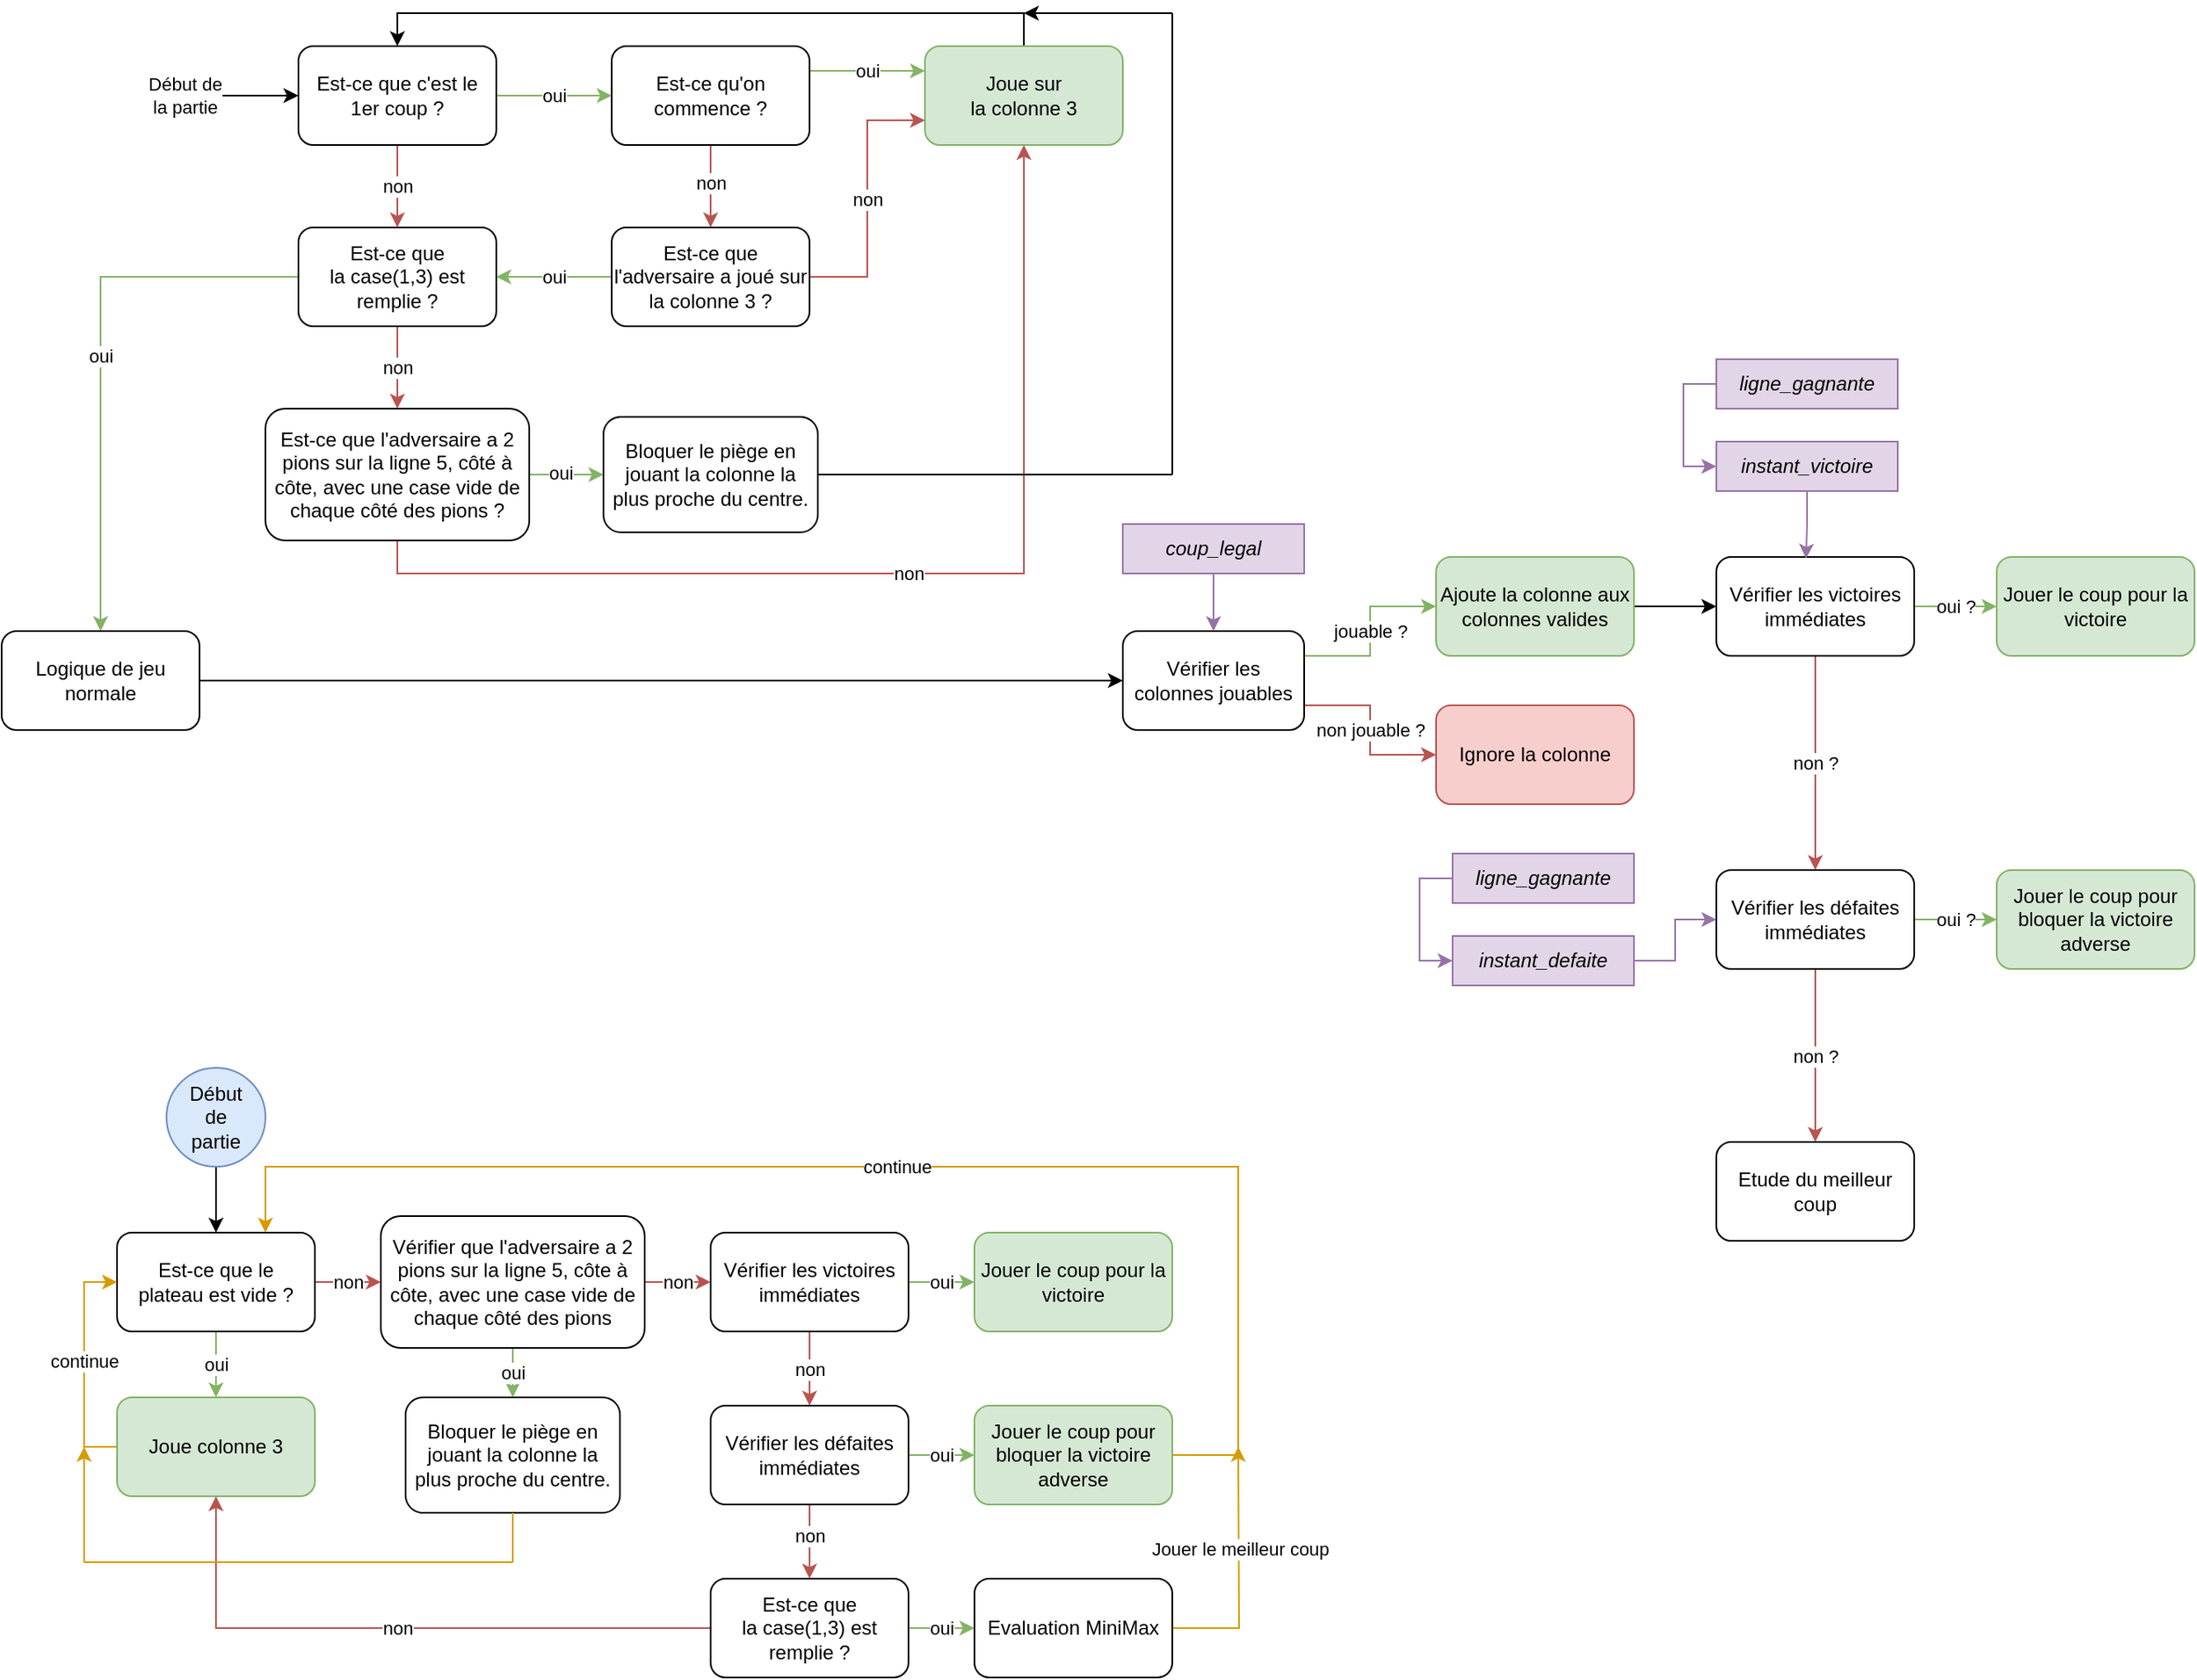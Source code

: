<mxfile version="24.3.1" type="github">
  <diagram id="C5RBs43oDa-KdzZeNtuy" name="Page-1">
    <mxGraphModel dx="819" dy="431" grid="1" gridSize="10" guides="1" tooltips="1" connect="1" arrows="1" fold="1" page="1" pageScale="1" pageWidth="1654" pageHeight="1169" math="0" shadow="0">
      <root>
        <mxCell id="WIyWlLk6GJQsqaUBKTNV-0" />
        <mxCell id="WIyWlLk6GJQsqaUBKTNV-1" parent="WIyWlLk6GJQsqaUBKTNV-0" />
        <mxCell id="r_dv8OJ-SXDnoj9roJnh-4" style="edgeStyle=orthogonalEdgeStyle;rounded=0;orthogonalLoop=1;jettySize=auto;html=1;exitX=1;exitY=0.25;exitDx=0;exitDy=0;fillColor=#d5e8d4;strokeColor=#82b366;entryX=0;entryY=0.5;entryDx=0;entryDy=0;" edge="1" parent="WIyWlLk6GJQsqaUBKTNV-1" source="r_dv8OJ-SXDnoj9roJnh-2" target="r_dv8OJ-SXDnoj9roJnh-6">
          <mxGeometry relative="1" as="geometry">
            <mxPoint x="960" y="405" as="targetPoint" />
          </mxGeometry>
        </mxCell>
        <mxCell id="r_dv8OJ-SXDnoj9roJnh-5" value="jouable ?" style="edgeLabel;html=1;align=center;verticalAlign=middle;resizable=0;points=[];" vertex="1" connectable="0" parent="r_dv8OJ-SXDnoj9roJnh-4">
          <mxGeometry relative="1" as="geometry">
            <mxPoint as="offset" />
          </mxGeometry>
        </mxCell>
        <mxCell id="r_dv8OJ-SXDnoj9roJnh-8" style="edgeStyle=orthogonalEdgeStyle;rounded=0;orthogonalLoop=1;jettySize=auto;html=1;exitX=1;exitY=0.75;exitDx=0;exitDy=0;entryX=0;entryY=0.5;entryDx=0;entryDy=0;fillColor=#f8cecc;strokeColor=#b85450;" edge="1" parent="WIyWlLk6GJQsqaUBKTNV-1" source="r_dv8OJ-SXDnoj9roJnh-2" target="r_dv8OJ-SXDnoj9roJnh-7">
          <mxGeometry relative="1" as="geometry" />
        </mxCell>
        <mxCell id="r_dv8OJ-SXDnoj9roJnh-9" value="non jouable ?" style="edgeLabel;html=1;align=center;verticalAlign=middle;resizable=0;points=[];" vertex="1" connectable="0" parent="r_dv8OJ-SXDnoj9roJnh-8">
          <mxGeometry relative="1" as="geometry">
            <mxPoint as="offset" />
          </mxGeometry>
        </mxCell>
        <mxCell id="r_dv8OJ-SXDnoj9roJnh-2" value="Vérifier les colonnes jouables" style="rounded=1;whiteSpace=wrap;html=1;" vertex="1" parent="WIyWlLk6GJQsqaUBKTNV-1">
          <mxGeometry x="730" y="395" width="110" height="60" as="geometry" />
        </mxCell>
        <mxCell id="r_dv8OJ-SXDnoj9roJnh-12" style="edgeStyle=orthogonalEdgeStyle;rounded=0;orthogonalLoop=1;jettySize=auto;html=1;exitX=1;exitY=0.5;exitDx=0;exitDy=0;entryX=0;entryY=0.5;entryDx=0;entryDy=0;" edge="1" parent="WIyWlLk6GJQsqaUBKTNV-1" source="r_dv8OJ-SXDnoj9roJnh-6" target="r_dv8OJ-SXDnoj9roJnh-11">
          <mxGeometry relative="1" as="geometry" />
        </mxCell>
        <mxCell id="r_dv8OJ-SXDnoj9roJnh-6" value="Ajoute la colonne aux colonnes valides" style="rounded=1;whiteSpace=wrap;html=1;fillColor=#d5e8d4;strokeColor=#82b366;" vertex="1" parent="WIyWlLk6GJQsqaUBKTNV-1">
          <mxGeometry x="920" y="350" width="120" height="60" as="geometry" />
        </mxCell>
        <mxCell id="r_dv8OJ-SXDnoj9roJnh-7" value="Ignore la colonne" style="rounded=1;whiteSpace=wrap;html=1;fillColor=#f8cecc;strokeColor=#b85450;" vertex="1" parent="WIyWlLk6GJQsqaUBKTNV-1">
          <mxGeometry x="920" y="440" width="120" height="60" as="geometry" />
        </mxCell>
        <mxCell id="r_dv8OJ-SXDnoj9roJnh-17" style="edgeStyle=orthogonalEdgeStyle;rounded=0;orthogonalLoop=1;jettySize=auto;html=1;exitX=1;exitY=0.5;exitDx=0;exitDy=0;entryX=0;entryY=0.5;entryDx=0;entryDy=0;fillColor=#d5e8d4;strokeColor=#82b366;" edge="1" parent="WIyWlLk6GJQsqaUBKTNV-1" source="r_dv8OJ-SXDnoj9roJnh-11" target="r_dv8OJ-SXDnoj9roJnh-16">
          <mxGeometry relative="1" as="geometry" />
        </mxCell>
        <mxCell id="r_dv8OJ-SXDnoj9roJnh-18" value="oui ?" style="edgeLabel;html=1;align=center;verticalAlign=middle;resizable=0;points=[];" vertex="1" connectable="0" parent="r_dv8OJ-SXDnoj9roJnh-17">
          <mxGeometry relative="1" as="geometry">
            <mxPoint as="offset" />
          </mxGeometry>
        </mxCell>
        <mxCell id="r_dv8OJ-SXDnoj9roJnh-45" style="edgeStyle=orthogonalEdgeStyle;rounded=0;orthogonalLoop=1;jettySize=auto;html=1;exitX=0.5;exitY=1;exitDx=0;exitDy=0;entryX=0.5;entryY=0;entryDx=0;entryDy=0;fillColor=#f8cecc;strokeColor=#b85450;" edge="1" parent="WIyWlLk6GJQsqaUBKTNV-1" source="r_dv8OJ-SXDnoj9roJnh-11" target="r_dv8OJ-SXDnoj9roJnh-22">
          <mxGeometry relative="1" as="geometry" />
        </mxCell>
        <mxCell id="r_dv8OJ-SXDnoj9roJnh-46" value="non ?" style="edgeLabel;html=1;align=center;verticalAlign=middle;resizable=0;points=[];" vertex="1" connectable="0" parent="r_dv8OJ-SXDnoj9roJnh-45">
          <mxGeometry relative="1" as="geometry">
            <mxPoint as="offset" />
          </mxGeometry>
        </mxCell>
        <mxCell id="r_dv8OJ-SXDnoj9roJnh-11" value="Vérifier les victoires immédiates" style="rounded=1;whiteSpace=wrap;html=1;" vertex="1" parent="WIyWlLk6GJQsqaUBKTNV-1">
          <mxGeometry x="1090" y="350" width="120" height="60" as="geometry" />
        </mxCell>
        <mxCell id="r_dv8OJ-SXDnoj9roJnh-16" value="Jouer le coup pour la victoire" style="rounded=1;whiteSpace=wrap;html=1;fillColor=#d5e8d4;strokeColor=#82b366;" vertex="1" parent="WIyWlLk6GJQsqaUBKTNV-1">
          <mxGeometry x="1260" y="350" width="120" height="60" as="geometry" />
        </mxCell>
        <mxCell id="r_dv8OJ-SXDnoj9roJnh-25" style="edgeStyle=orthogonalEdgeStyle;rounded=0;orthogonalLoop=1;jettySize=auto;html=1;exitX=1;exitY=0.5;exitDx=0;exitDy=0;entryX=0;entryY=0.5;entryDx=0;entryDy=0;fillColor=#d5e8d4;strokeColor=#82b366;" edge="1" parent="WIyWlLk6GJQsqaUBKTNV-1" source="r_dv8OJ-SXDnoj9roJnh-22" target="r_dv8OJ-SXDnoj9roJnh-24">
          <mxGeometry relative="1" as="geometry" />
        </mxCell>
        <mxCell id="r_dv8OJ-SXDnoj9roJnh-26" value="oui ?" style="edgeLabel;html=1;align=center;verticalAlign=middle;resizable=0;points=[];" vertex="1" connectable="0" parent="r_dv8OJ-SXDnoj9roJnh-25">
          <mxGeometry relative="1" as="geometry">
            <mxPoint as="offset" />
          </mxGeometry>
        </mxCell>
        <mxCell id="r_dv8OJ-SXDnoj9roJnh-52" style="edgeStyle=orthogonalEdgeStyle;rounded=0;orthogonalLoop=1;jettySize=auto;html=1;exitX=0.5;exitY=1;exitDx=0;exitDy=0;entryX=0.5;entryY=0;entryDx=0;entryDy=0;fillColor=#f8cecc;strokeColor=#b85450;" edge="1" parent="WIyWlLk6GJQsqaUBKTNV-1" source="r_dv8OJ-SXDnoj9roJnh-22" target="r_dv8OJ-SXDnoj9roJnh-51">
          <mxGeometry relative="1" as="geometry" />
        </mxCell>
        <mxCell id="r_dv8OJ-SXDnoj9roJnh-53" value="non ?" style="edgeLabel;html=1;align=center;verticalAlign=middle;resizable=0;points=[];" vertex="1" connectable="0" parent="r_dv8OJ-SXDnoj9roJnh-52">
          <mxGeometry relative="1" as="geometry">
            <mxPoint as="offset" />
          </mxGeometry>
        </mxCell>
        <mxCell id="r_dv8OJ-SXDnoj9roJnh-22" value="Vérifier les défaites immédiates" style="rounded=1;whiteSpace=wrap;html=1;" vertex="1" parent="WIyWlLk6GJQsqaUBKTNV-1">
          <mxGeometry x="1090" y="540" width="120" height="60" as="geometry" />
        </mxCell>
        <mxCell id="r_dv8OJ-SXDnoj9roJnh-24" value="Jouer le coup pour bloquer la victoire adverse" style="rounded=1;whiteSpace=wrap;html=1;fillColor=#d5e8d4;strokeColor=#82b366;" vertex="1" parent="WIyWlLk6GJQsqaUBKTNV-1">
          <mxGeometry x="1260" y="540" width="120" height="60" as="geometry" />
        </mxCell>
        <mxCell id="r_dv8OJ-SXDnoj9roJnh-41" style="edgeStyle=orthogonalEdgeStyle;rounded=0;orthogonalLoop=1;jettySize=auto;html=1;exitX=0;exitY=0.5;exitDx=0;exitDy=0;entryX=0;entryY=0.5;entryDx=0;entryDy=0;fillColor=#e1d5e7;strokeColor=#9673a6;" edge="1" parent="WIyWlLk6GJQsqaUBKTNV-1" source="r_dv8OJ-SXDnoj9roJnh-39" target="r_dv8OJ-SXDnoj9roJnh-40">
          <mxGeometry relative="1" as="geometry" />
        </mxCell>
        <mxCell id="r_dv8OJ-SXDnoj9roJnh-39" value="ligne_gagnante" style="rounded=0;whiteSpace=wrap;html=1;fillColor=#e1d5e7;strokeColor=#9673a6;fontStyle=2" vertex="1" parent="WIyWlLk6GJQsqaUBKTNV-1">
          <mxGeometry x="1090" y="230" width="110" height="30" as="geometry" />
        </mxCell>
        <mxCell id="r_dv8OJ-SXDnoj9roJnh-40" value="instant_victoire" style="rounded=0;whiteSpace=wrap;html=1;fillColor=#e1d5e7;strokeColor=#9673a6;fontStyle=2" vertex="1" parent="WIyWlLk6GJQsqaUBKTNV-1">
          <mxGeometry x="1090" y="280" width="110" height="30" as="geometry" />
        </mxCell>
        <mxCell id="r_dv8OJ-SXDnoj9roJnh-42" style="edgeStyle=orthogonalEdgeStyle;rounded=0;orthogonalLoop=1;jettySize=auto;html=1;exitX=0.5;exitY=1;exitDx=0;exitDy=0;entryX=0.453;entryY=0.016;entryDx=0;entryDy=0;entryPerimeter=0;fillColor=#e1d5e7;strokeColor=#9673a6;" edge="1" parent="WIyWlLk6GJQsqaUBKTNV-1" source="r_dv8OJ-SXDnoj9roJnh-40" target="r_dv8OJ-SXDnoj9roJnh-11">
          <mxGeometry relative="1" as="geometry" />
        </mxCell>
        <mxCell id="r_dv8OJ-SXDnoj9roJnh-44" style="edgeStyle=orthogonalEdgeStyle;rounded=0;orthogonalLoop=1;jettySize=auto;html=1;exitX=0.5;exitY=1;exitDx=0;exitDy=0;entryX=0.5;entryY=0;entryDx=0;entryDy=0;fillColor=#e1d5e7;strokeColor=#9673a6;" edge="1" parent="WIyWlLk6GJQsqaUBKTNV-1" source="r_dv8OJ-SXDnoj9roJnh-43" target="r_dv8OJ-SXDnoj9roJnh-2">
          <mxGeometry relative="1" as="geometry" />
        </mxCell>
        <mxCell id="r_dv8OJ-SXDnoj9roJnh-43" value="coup_legal" style="rounded=0;whiteSpace=wrap;html=1;fillColor=#e1d5e7;strokeColor=#9673a6;fontStyle=2" vertex="1" parent="WIyWlLk6GJQsqaUBKTNV-1">
          <mxGeometry x="730" y="330" width="110" height="30" as="geometry" />
        </mxCell>
        <mxCell id="r_dv8OJ-SXDnoj9roJnh-49" style="edgeStyle=orthogonalEdgeStyle;rounded=0;orthogonalLoop=1;jettySize=auto;html=1;exitX=0;exitY=0.5;exitDx=0;exitDy=0;entryX=0;entryY=0.5;entryDx=0;entryDy=0;fillColor=#e1d5e7;strokeColor=#9673a6;" edge="1" parent="WIyWlLk6GJQsqaUBKTNV-1" source="r_dv8OJ-SXDnoj9roJnh-47" target="r_dv8OJ-SXDnoj9roJnh-48">
          <mxGeometry relative="1" as="geometry" />
        </mxCell>
        <mxCell id="r_dv8OJ-SXDnoj9roJnh-47" value="ligne_gagnante" style="rounded=0;whiteSpace=wrap;html=1;fillColor=#e1d5e7;strokeColor=#9673a6;fontStyle=2" vertex="1" parent="WIyWlLk6GJQsqaUBKTNV-1">
          <mxGeometry x="930" y="530" width="110" height="30" as="geometry" />
        </mxCell>
        <mxCell id="r_dv8OJ-SXDnoj9roJnh-50" style="edgeStyle=orthogonalEdgeStyle;rounded=0;orthogonalLoop=1;jettySize=auto;html=1;exitX=1;exitY=0.5;exitDx=0;exitDy=0;entryX=0;entryY=0.5;entryDx=0;entryDy=0;fillColor=#e1d5e7;strokeColor=#9673a6;" edge="1" parent="WIyWlLk6GJQsqaUBKTNV-1" source="r_dv8OJ-SXDnoj9roJnh-48" target="r_dv8OJ-SXDnoj9roJnh-22">
          <mxGeometry relative="1" as="geometry" />
        </mxCell>
        <mxCell id="r_dv8OJ-SXDnoj9roJnh-48" value="instant_defaite" style="rounded=0;whiteSpace=wrap;html=1;fillColor=#e1d5e7;strokeColor=#9673a6;fontStyle=2" vertex="1" parent="WIyWlLk6GJQsqaUBKTNV-1">
          <mxGeometry x="930" y="580" width="110" height="30" as="geometry" />
        </mxCell>
        <mxCell id="r_dv8OJ-SXDnoj9roJnh-51" value="Etude du meilleur coup" style="rounded=1;whiteSpace=wrap;html=1;" vertex="1" parent="WIyWlLk6GJQsqaUBKTNV-1">
          <mxGeometry x="1090" y="705" width="120" height="60" as="geometry" />
        </mxCell>
        <mxCell id="r_dv8OJ-SXDnoj9roJnh-56" style="edgeStyle=orthogonalEdgeStyle;rounded=0;orthogonalLoop=1;jettySize=auto;html=1;exitX=1;exitY=0.5;exitDx=0;exitDy=0;entryX=0;entryY=0.5;entryDx=0;entryDy=0;fillColor=#d5e8d4;strokeColor=#82b366;" edge="1" parent="WIyWlLk6GJQsqaUBKTNV-1" source="r_dv8OJ-SXDnoj9roJnh-54" target="r_dv8OJ-SXDnoj9roJnh-55">
          <mxGeometry relative="1" as="geometry" />
        </mxCell>
        <mxCell id="r_dv8OJ-SXDnoj9roJnh-57" value="oui" style="edgeLabel;html=1;align=center;verticalAlign=middle;resizable=0;points=[];" vertex="1" connectable="0" parent="r_dv8OJ-SXDnoj9roJnh-56">
          <mxGeometry relative="1" as="geometry">
            <mxPoint as="offset" />
          </mxGeometry>
        </mxCell>
        <mxCell id="r_dv8OJ-SXDnoj9roJnh-70" style="edgeStyle=orthogonalEdgeStyle;rounded=0;orthogonalLoop=1;jettySize=auto;html=1;exitX=0.5;exitY=1;exitDx=0;exitDy=0;entryX=0.5;entryY=0;entryDx=0;entryDy=0;fillColor=#f8cecc;strokeColor=#b85450;" edge="1" parent="WIyWlLk6GJQsqaUBKTNV-1" source="r_dv8OJ-SXDnoj9roJnh-54" target="r_dv8OJ-SXDnoj9roJnh-66">
          <mxGeometry relative="1" as="geometry">
            <mxPoint x="290" y="150" as="targetPoint" />
          </mxGeometry>
        </mxCell>
        <mxCell id="r_dv8OJ-SXDnoj9roJnh-71" value="non" style="edgeLabel;html=1;align=center;verticalAlign=middle;resizable=0;points=[];" vertex="1" connectable="0" parent="r_dv8OJ-SXDnoj9roJnh-70">
          <mxGeometry relative="1" as="geometry">
            <mxPoint as="offset" />
          </mxGeometry>
        </mxCell>
        <mxCell id="r_dv8OJ-SXDnoj9roJnh-54" value="Est-ce que c&#39;est le 1er coup ?" style="rounded=1;whiteSpace=wrap;html=1;" vertex="1" parent="WIyWlLk6GJQsqaUBKTNV-1">
          <mxGeometry x="230" y="40" width="120" height="60" as="geometry" />
        </mxCell>
        <mxCell id="r_dv8OJ-SXDnoj9roJnh-59" style="edgeStyle=orthogonalEdgeStyle;rounded=0;orthogonalLoop=1;jettySize=auto;html=1;exitX=1;exitY=0.25;exitDx=0;exitDy=0;entryX=0;entryY=0.25;entryDx=0;entryDy=0;fillColor=#d5e8d4;strokeColor=#82b366;" edge="1" parent="WIyWlLk6GJQsqaUBKTNV-1" source="r_dv8OJ-SXDnoj9roJnh-55" target="r_dv8OJ-SXDnoj9roJnh-58">
          <mxGeometry relative="1" as="geometry" />
        </mxCell>
        <mxCell id="r_dv8OJ-SXDnoj9roJnh-60" value="oui" style="edgeLabel;html=1;align=center;verticalAlign=middle;resizable=0;points=[];" vertex="1" connectable="0" parent="r_dv8OJ-SXDnoj9roJnh-59">
          <mxGeometry relative="1" as="geometry">
            <mxPoint as="offset" />
          </mxGeometry>
        </mxCell>
        <mxCell id="r_dv8OJ-SXDnoj9roJnh-62" style="edgeStyle=orthogonalEdgeStyle;rounded=0;orthogonalLoop=1;jettySize=auto;html=1;exitX=0.5;exitY=1;exitDx=0;exitDy=0;entryX=0.5;entryY=0;entryDx=0;entryDy=0;fillColor=#f8cecc;strokeColor=#b85450;" edge="1" parent="WIyWlLk6GJQsqaUBKTNV-1" source="r_dv8OJ-SXDnoj9roJnh-55" target="r_dv8OJ-SXDnoj9roJnh-61">
          <mxGeometry relative="1" as="geometry" />
        </mxCell>
        <mxCell id="r_dv8OJ-SXDnoj9roJnh-63" value="non" style="edgeLabel;html=1;align=center;verticalAlign=middle;resizable=0;points=[];" vertex="1" connectable="0" parent="r_dv8OJ-SXDnoj9roJnh-62">
          <mxGeometry x="-0.075" relative="1" as="geometry">
            <mxPoint as="offset" />
          </mxGeometry>
        </mxCell>
        <mxCell id="r_dv8OJ-SXDnoj9roJnh-55" value="Est-ce qu&#39;on commence ?" style="rounded=1;whiteSpace=wrap;html=1;" vertex="1" parent="WIyWlLk6GJQsqaUBKTNV-1">
          <mxGeometry x="420" y="40" width="120" height="60" as="geometry" />
        </mxCell>
        <mxCell id="r_dv8OJ-SXDnoj9roJnh-82" style="edgeStyle=orthogonalEdgeStyle;rounded=0;orthogonalLoop=1;jettySize=auto;html=1;exitX=0.5;exitY=0;exitDx=0;exitDy=0;entryX=0.5;entryY=0;entryDx=0;entryDy=0;" edge="1" parent="WIyWlLk6GJQsqaUBKTNV-1" source="r_dv8OJ-SXDnoj9roJnh-58" target="r_dv8OJ-SXDnoj9roJnh-54">
          <mxGeometry relative="1" as="geometry" />
        </mxCell>
        <mxCell id="r_dv8OJ-SXDnoj9roJnh-58" value="Joue sur &lt;br&gt;la colonne 3" style="rounded=1;whiteSpace=wrap;html=1;fillColor=#d5e8d4;strokeColor=#82b366;" vertex="1" parent="WIyWlLk6GJQsqaUBKTNV-1">
          <mxGeometry x="610" y="40" width="120" height="60" as="geometry" />
        </mxCell>
        <mxCell id="r_dv8OJ-SXDnoj9roJnh-64" style="edgeStyle=orthogonalEdgeStyle;rounded=0;orthogonalLoop=1;jettySize=auto;html=1;exitX=1;exitY=0.5;exitDx=0;exitDy=0;entryX=0;entryY=0.75;entryDx=0;entryDy=0;fillColor=#f8cecc;strokeColor=#b85450;" edge="1" parent="WIyWlLk6GJQsqaUBKTNV-1" source="r_dv8OJ-SXDnoj9roJnh-61" target="r_dv8OJ-SXDnoj9roJnh-58">
          <mxGeometry relative="1" as="geometry" />
        </mxCell>
        <mxCell id="r_dv8OJ-SXDnoj9roJnh-65" value="non" style="edgeLabel;html=1;align=center;verticalAlign=middle;resizable=0;points=[];" vertex="1" connectable="0" parent="r_dv8OJ-SXDnoj9roJnh-64">
          <mxGeometry relative="1" as="geometry">
            <mxPoint as="offset" />
          </mxGeometry>
        </mxCell>
        <mxCell id="r_dv8OJ-SXDnoj9roJnh-72" style="edgeStyle=orthogonalEdgeStyle;rounded=0;orthogonalLoop=1;jettySize=auto;html=1;exitX=0;exitY=0.5;exitDx=0;exitDy=0;entryX=1;entryY=0.5;entryDx=0;entryDy=0;fillColor=#d5e8d4;strokeColor=#82b366;" edge="1" parent="WIyWlLk6GJQsqaUBKTNV-1" source="r_dv8OJ-SXDnoj9roJnh-61" target="r_dv8OJ-SXDnoj9roJnh-66">
          <mxGeometry relative="1" as="geometry" />
        </mxCell>
        <mxCell id="r_dv8OJ-SXDnoj9roJnh-73" value="oui" style="edgeLabel;html=1;align=center;verticalAlign=middle;resizable=0;points=[];" vertex="1" connectable="0" parent="r_dv8OJ-SXDnoj9roJnh-72">
          <mxGeometry relative="1" as="geometry">
            <mxPoint as="offset" />
          </mxGeometry>
        </mxCell>
        <mxCell id="r_dv8OJ-SXDnoj9roJnh-61" value="Est-ce que l&#39;adversaire a joué sur la colonne 3 ?" style="rounded=1;whiteSpace=wrap;html=1;" vertex="1" parent="WIyWlLk6GJQsqaUBKTNV-1">
          <mxGeometry x="420" y="150" width="120" height="60" as="geometry" />
        </mxCell>
        <mxCell id="r_dv8OJ-SXDnoj9roJnh-75" style="edgeStyle=orthogonalEdgeStyle;rounded=0;orthogonalLoop=1;jettySize=auto;html=1;exitX=0;exitY=0.5;exitDx=0;exitDy=0;entryX=0.5;entryY=0;entryDx=0;entryDy=0;fillColor=#d5e8d4;strokeColor=#82b366;" edge="1" parent="WIyWlLk6GJQsqaUBKTNV-1" source="r_dv8OJ-SXDnoj9roJnh-66" target="r_dv8OJ-SXDnoj9roJnh-74">
          <mxGeometry relative="1" as="geometry" />
        </mxCell>
        <mxCell id="r_dv8OJ-SXDnoj9roJnh-76" value="oui" style="edgeLabel;html=1;align=center;verticalAlign=middle;resizable=0;points=[];" vertex="1" connectable="0" parent="r_dv8OJ-SXDnoj9roJnh-75">
          <mxGeometry relative="1" as="geometry">
            <mxPoint as="offset" />
          </mxGeometry>
        </mxCell>
        <mxCell id="r_dv8OJ-SXDnoj9roJnh-80" style="edgeStyle=orthogonalEdgeStyle;rounded=0;orthogonalLoop=1;jettySize=auto;html=1;exitX=0.5;exitY=1;exitDx=0;exitDy=0;entryX=0.5;entryY=0;entryDx=0;entryDy=0;fillColor=#f8cecc;strokeColor=#b85450;" edge="1" parent="WIyWlLk6GJQsqaUBKTNV-1" source="r_dv8OJ-SXDnoj9roJnh-66" target="r_dv8OJ-SXDnoj9roJnh-79">
          <mxGeometry relative="1" as="geometry" />
        </mxCell>
        <mxCell id="r_dv8OJ-SXDnoj9roJnh-81" value="non" style="edgeLabel;html=1;align=center;verticalAlign=middle;resizable=0;points=[];" vertex="1" connectable="0" parent="r_dv8OJ-SXDnoj9roJnh-80">
          <mxGeometry relative="1" as="geometry">
            <mxPoint as="offset" />
          </mxGeometry>
        </mxCell>
        <mxCell id="r_dv8OJ-SXDnoj9roJnh-66" value="Est-ce que &lt;br&gt;la case(1,3) est remplie ?" style="rounded=1;whiteSpace=wrap;html=1;" vertex="1" parent="WIyWlLk6GJQsqaUBKTNV-1">
          <mxGeometry x="230" y="150" width="120" height="60" as="geometry" />
        </mxCell>
        <mxCell id="r_dv8OJ-SXDnoj9roJnh-91" style="edgeStyle=orthogonalEdgeStyle;rounded=0;orthogonalLoop=1;jettySize=auto;html=1;exitX=1;exitY=0.5;exitDx=0;exitDy=0;entryX=0;entryY=0.5;entryDx=0;entryDy=0;" edge="1" parent="WIyWlLk6GJQsqaUBKTNV-1" source="r_dv8OJ-SXDnoj9roJnh-74" target="r_dv8OJ-SXDnoj9roJnh-2">
          <mxGeometry relative="1" as="geometry" />
        </mxCell>
        <mxCell id="r_dv8OJ-SXDnoj9roJnh-74" value="Logique de jeu normale" style="rounded=1;whiteSpace=wrap;html=1;" vertex="1" parent="WIyWlLk6GJQsqaUBKTNV-1">
          <mxGeometry x="50" y="395" width="120" height="60" as="geometry" />
        </mxCell>
        <mxCell id="r_dv8OJ-SXDnoj9roJnh-86" style="edgeStyle=orthogonalEdgeStyle;rounded=0;orthogonalLoop=1;jettySize=auto;html=1;exitX=1;exitY=0.5;exitDx=0;exitDy=0;entryX=0;entryY=0.5;entryDx=0;entryDy=0;fillColor=#d5e8d4;strokeColor=#82b366;" edge="1" parent="WIyWlLk6GJQsqaUBKTNV-1" source="r_dv8OJ-SXDnoj9roJnh-79" target="r_dv8OJ-SXDnoj9roJnh-85">
          <mxGeometry relative="1" as="geometry" />
        </mxCell>
        <mxCell id="r_dv8OJ-SXDnoj9roJnh-87" value="oui" style="edgeLabel;html=1;align=center;verticalAlign=middle;resizable=0;points=[];" vertex="1" connectable="0" parent="r_dv8OJ-SXDnoj9roJnh-86">
          <mxGeometry x="-0.184" y="1" relative="1" as="geometry">
            <mxPoint as="offset" />
          </mxGeometry>
        </mxCell>
        <mxCell id="r_dv8OJ-SXDnoj9roJnh-88" style="edgeStyle=orthogonalEdgeStyle;rounded=0;orthogonalLoop=1;jettySize=auto;html=1;exitX=0.5;exitY=1;exitDx=0;exitDy=0;entryX=0.5;entryY=1;entryDx=0;entryDy=0;fillColor=#f8cecc;strokeColor=#b85450;" edge="1" parent="WIyWlLk6GJQsqaUBKTNV-1" source="r_dv8OJ-SXDnoj9roJnh-79" target="r_dv8OJ-SXDnoj9roJnh-58">
          <mxGeometry relative="1" as="geometry" />
        </mxCell>
        <mxCell id="r_dv8OJ-SXDnoj9roJnh-89" value="non" style="edgeLabel;html=1;align=center;verticalAlign=middle;resizable=0;points=[];" vertex="1" connectable="0" parent="r_dv8OJ-SXDnoj9roJnh-88">
          <mxGeometry relative="1" as="geometry">
            <mxPoint as="offset" />
          </mxGeometry>
        </mxCell>
        <mxCell id="r_dv8OJ-SXDnoj9roJnh-79" value="Est-ce que l&#39;adversaire a 2 pions sur la ligne 5, côté à côte, avec une case vide de chaque côté des pions ?" style="rounded=1;whiteSpace=wrap;html=1;" vertex="1" parent="WIyWlLk6GJQsqaUBKTNV-1">
          <mxGeometry x="210" y="260" width="160" height="80" as="geometry" />
        </mxCell>
        <mxCell id="r_dv8OJ-SXDnoj9roJnh-83" value="" style="endArrow=classic;html=1;rounded=0;entryX=0;entryY=0.5;entryDx=0;entryDy=0;" edge="1" parent="WIyWlLk6GJQsqaUBKTNV-1" target="r_dv8OJ-SXDnoj9roJnh-54">
          <mxGeometry width="50" height="50" relative="1" as="geometry">
            <mxPoint x="150" y="70" as="sourcePoint" />
            <mxPoint x="200" y="10" as="targetPoint" />
          </mxGeometry>
        </mxCell>
        <mxCell id="r_dv8OJ-SXDnoj9roJnh-84" value="Début de &lt;br&gt;la partie" style="edgeLabel;html=1;align=center;verticalAlign=middle;resizable=0;points=[];" vertex="1" connectable="0" parent="r_dv8OJ-SXDnoj9roJnh-83">
          <mxGeometry x="-0.49" y="-3" relative="1" as="geometry">
            <mxPoint x="-10" y="-3" as="offset" />
          </mxGeometry>
        </mxCell>
        <mxCell id="r_dv8OJ-SXDnoj9roJnh-85" value="Bloquer le piège en jouant la colonne la plus proche du centre." style="rounded=1;whiteSpace=wrap;html=1;" vertex="1" parent="WIyWlLk6GJQsqaUBKTNV-1">
          <mxGeometry x="415" y="265" width="130" height="70" as="geometry" />
        </mxCell>
        <mxCell id="r_dv8OJ-SXDnoj9roJnh-93" value="" style="endArrow=none;html=1;rounded=0;exitX=1;exitY=0.5;exitDx=0;exitDy=0;" edge="1" parent="WIyWlLk6GJQsqaUBKTNV-1" source="r_dv8OJ-SXDnoj9roJnh-85">
          <mxGeometry width="50" height="50" relative="1" as="geometry">
            <mxPoint x="580" y="300" as="sourcePoint" />
            <mxPoint x="760" y="300" as="targetPoint" />
          </mxGeometry>
        </mxCell>
        <mxCell id="r_dv8OJ-SXDnoj9roJnh-94" value="" style="endArrow=none;html=1;rounded=0;" edge="1" parent="WIyWlLk6GJQsqaUBKTNV-1">
          <mxGeometry width="50" height="50" relative="1" as="geometry">
            <mxPoint x="760" y="300" as="sourcePoint" />
            <mxPoint x="760" y="20" as="targetPoint" />
          </mxGeometry>
        </mxCell>
        <mxCell id="r_dv8OJ-SXDnoj9roJnh-95" value="" style="endArrow=classic;html=1;rounded=0;" edge="1" parent="WIyWlLk6GJQsqaUBKTNV-1">
          <mxGeometry width="50" height="50" relative="1" as="geometry">
            <mxPoint x="760" y="20" as="sourcePoint" />
            <mxPoint x="670" y="20" as="targetPoint" />
          </mxGeometry>
        </mxCell>
        <mxCell id="r_dv8OJ-SXDnoj9roJnh-98" style="edgeStyle=orthogonalEdgeStyle;rounded=0;orthogonalLoop=1;jettySize=auto;html=1;exitX=0.5;exitY=1;exitDx=0;exitDy=0;entryX=0.5;entryY=0;entryDx=0;entryDy=0;fillColor=#d5e8d4;strokeColor=#82b366;" edge="1" parent="WIyWlLk6GJQsqaUBKTNV-1" source="r_dv8OJ-SXDnoj9roJnh-96" target="r_dv8OJ-SXDnoj9roJnh-97">
          <mxGeometry relative="1" as="geometry" />
        </mxCell>
        <mxCell id="r_dv8OJ-SXDnoj9roJnh-99" value="oui" style="edgeLabel;html=1;align=center;verticalAlign=middle;resizable=0;points=[];" vertex="1" connectable="0" parent="r_dv8OJ-SXDnoj9roJnh-98">
          <mxGeometry relative="1" as="geometry">
            <mxPoint as="offset" />
          </mxGeometry>
        </mxCell>
        <mxCell id="r_dv8OJ-SXDnoj9roJnh-102" style="edgeStyle=orthogonalEdgeStyle;rounded=0;orthogonalLoop=1;jettySize=auto;html=1;exitX=1;exitY=0.5;exitDx=0;exitDy=0;entryX=0;entryY=0.5;entryDx=0;entryDy=0;fillColor=#f8cecc;strokeColor=#b85450;" edge="1" parent="WIyWlLk6GJQsqaUBKTNV-1" source="r_dv8OJ-SXDnoj9roJnh-96" target="r_dv8OJ-SXDnoj9roJnh-101">
          <mxGeometry relative="1" as="geometry">
            <mxPoint x="260" y="790" as="targetPoint" />
          </mxGeometry>
        </mxCell>
        <mxCell id="r_dv8OJ-SXDnoj9roJnh-103" value="non" style="edgeLabel;html=1;align=center;verticalAlign=middle;resizable=0;points=[];" vertex="1" connectable="0" parent="r_dv8OJ-SXDnoj9roJnh-102">
          <mxGeometry relative="1" as="geometry">
            <mxPoint as="offset" />
          </mxGeometry>
        </mxCell>
        <mxCell id="r_dv8OJ-SXDnoj9roJnh-96" value="Est-ce que le &lt;br&gt;plateau est vide ?" style="rounded=1;whiteSpace=wrap;html=1;" vertex="1" parent="WIyWlLk6GJQsqaUBKTNV-1">
          <mxGeometry x="120" y="760" width="120" height="60" as="geometry" />
        </mxCell>
        <mxCell id="r_dv8OJ-SXDnoj9roJnh-132" style="edgeStyle=orthogonalEdgeStyle;rounded=0;orthogonalLoop=1;jettySize=auto;html=1;exitX=0;exitY=0.5;exitDx=0;exitDy=0;entryX=0;entryY=0.5;entryDx=0;entryDy=0;fillColor=#ffe6cc;strokeColor=#d79b00;" edge="1" parent="WIyWlLk6GJQsqaUBKTNV-1" source="r_dv8OJ-SXDnoj9roJnh-97" target="r_dv8OJ-SXDnoj9roJnh-96">
          <mxGeometry relative="1" as="geometry" />
        </mxCell>
        <mxCell id="r_dv8OJ-SXDnoj9roJnh-133" value="continue" style="edgeLabel;html=1;align=center;verticalAlign=middle;resizable=0;points=[];" vertex="1" connectable="0" parent="r_dv8OJ-SXDnoj9roJnh-132">
          <mxGeometry x="0.036" relative="1" as="geometry">
            <mxPoint as="offset" />
          </mxGeometry>
        </mxCell>
        <mxCell id="r_dv8OJ-SXDnoj9roJnh-97" value="Joue colonne 3" style="rounded=1;whiteSpace=wrap;html=1;fillColor=#d5e8d4;strokeColor=#82b366;" vertex="1" parent="WIyWlLk6GJQsqaUBKTNV-1">
          <mxGeometry x="120" y="860" width="120" height="60" as="geometry" />
        </mxCell>
        <mxCell id="r_dv8OJ-SXDnoj9roJnh-108" style="edgeStyle=orthogonalEdgeStyle;rounded=0;orthogonalLoop=1;jettySize=auto;html=1;exitX=0.5;exitY=1;exitDx=0;exitDy=0;entryX=0.5;entryY=0;entryDx=0;entryDy=0;fillColor=#d5e8d4;strokeColor=#82b366;" edge="1" parent="WIyWlLk6GJQsqaUBKTNV-1" source="r_dv8OJ-SXDnoj9roJnh-101" target="r_dv8OJ-SXDnoj9roJnh-104">
          <mxGeometry relative="1" as="geometry" />
        </mxCell>
        <mxCell id="r_dv8OJ-SXDnoj9roJnh-109" value="oui" style="edgeLabel;html=1;align=center;verticalAlign=middle;resizable=0;points=[];" vertex="1" connectable="0" parent="r_dv8OJ-SXDnoj9roJnh-108">
          <mxGeometry relative="1" as="geometry">
            <mxPoint as="offset" />
          </mxGeometry>
        </mxCell>
        <mxCell id="r_dv8OJ-SXDnoj9roJnh-110" style="edgeStyle=orthogonalEdgeStyle;rounded=0;orthogonalLoop=1;jettySize=auto;html=1;exitX=1;exitY=0.5;exitDx=0;exitDy=0;fillColor=#f8cecc;strokeColor=#b85450;entryX=0;entryY=0.5;entryDx=0;entryDy=0;" edge="1" parent="WIyWlLk6GJQsqaUBKTNV-1" source="r_dv8OJ-SXDnoj9roJnh-101" target="r_dv8OJ-SXDnoj9roJnh-115">
          <mxGeometry relative="1" as="geometry">
            <mxPoint x="480" y="790.0" as="targetPoint" />
          </mxGeometry>
        </mxCell>
        <mxCell id="r_dv8OJ-SXDnoj9roJnh-111" value="non" style="edgeLabel;html=1;align=center;verticalAlign=middle;resizable=0;points=[];" vertex="1" connectable="0" parent="r_dv8OJ-SXDnoj9roJnh-110">
          <mxGeometry relative="1" as="geometry">
            <mxPoint as="offset" />
          </mxGeometry>
        </mxCell>
        <mxCell id="r_dv8OJ-SXDnoj9roJnh-101" value="Vérifier que l&#39;adversaire a 2 pions sur la ligne 5, côte à côte, avec une case vide de chaque côté des pions" style="rounded=1;whiteSpace=wrap;html=1;" vertex="1" parent="WIyWlLk6GJQsqaUBKTNV-1">
          <mxGeometry x="280" y="750" width="160" height="80" as="geometry" />
        </mxCell>
        <mxCell id="r_dv8OJ-SXDnoj9roJnh-104" value="Bloquer le piège en jouant la colonne la plus proche du centre." style="rounded=1;whiteSpace=wrap;html=1;" vertex="1" parent="WIyWlLk6GJQsqaUBKTNV-1">
          <mxGeometry x="295" y="860" width="130" height="70" as="geometry" />
        </mxCell>
        <mxCell id="r_dv8OJ-SXDnoj9roJnh-113" style="edgeStyle=orthogonalEdgeStyle;rounded=0;orthogonalLoop=1;jettySize=auto;html=1;exitX=1;exitY=0.5;exitDx=0;exitDy=0;entryX=0;entryY=0.5;entryDx=0;entryDy=0;fillColor=#d5e8d4;strokeColor=#82b366;" edge="1" parent="WIyWlLk6GJQsqaUBKTNV-1" source="r_dv8OJ-SXDnoj9roJnh-115" target="r_dv8OJ-SXDnoj9roJnh-116">
          <mxGeometry relative="1" as="geometry" />
        </mxCell>
        <mxCell id="r_dv8OJ-SXDnoj9roJnh-114" value="oui" style="edgeLabel;html=1;align=center;verticalAlign=middle;resizable=0;points=[];" vertex="1" connectable="0" parent="r_dv8OJ-SXDnoj9roJnh-113">
          <mxGeometry relative="1" as="geometry">
            <mxPoint as="offset" />
          </mxGeometry>
        </mxCell>
        <mxCell id="r_dv8OJ-SXDnoj9roJnh-125" style="edgeStyle=orthogonalEdgeStyle;rounded=0;orthogonalLoop=1;jettySize=auto;html=1;exitX=0.5;exitY=1;exitDx=0;exitDy=0;entryX=0.5;entryY=0;entryDx=0;entryDy=0;fillColor=#f8cecc;strokeColor=#b85450;" edge="1" parent="WIyWlLk6GJQsqaUBKTNV-1" source="r_dv8OJ-SXDnoj9roJnh-115" target="r_dv8OJ-SXDnoj9roJnh-123">
          <mxGeometry relative="1" as="geometry" />
        </mxCell>
        <mxCell id="r_dv8OJ-SXDnoj9roJnh-126" value="non" style="edgeLabel;html=1;align=center;verticalAlign=middle;resizable=0;points=[];" vertex="1" connectable="0" parent="r_dv8OJ-SXDnoj9roJnh-125">
          <mxGeometry relative="1" as="geometry">
            <mxPoint as="offset" />
          </mxGeometry>
        </mxCell>
        <mxCell id="r_dv8OJ-SXDnoj9roJnh-115" value="Vérifier les victoires immédiates" style="rounded=1;whiteSpace=wrap;html=1;" vertex="1" parent="WIyWlLk6GJQsqaUBKTNV-1">
          <mxGeometry x="480" y="760" width="120" height="60" as="geometry" />
        </mxCell>
        <mxCell id="r_dv8OJ-SXDnoj9roJnh-116" value="Jouer le coup pour la victoire" style="rounded=1;whiteSpace=wrap;html=1;fillColor=#d5e8d4;strokeColor=#82b366;" vertex="1" parent="WIyWlLk6GJQsqaUBKTNV-1">
          <mxGeometry x="640" y="760" width="120" height="60" as="geometry" />
        </mxCell>
        <mxCell id="r_dv8OJ-SXDnoj9roJnh-121" style="edgeStyle=orthogonalEdgeStyle;rounded=0;orthogonalLoop=1;jettySize=auto;html=1;exitX=1;exitY=0.5;exitDx=0;exitDy=0;entryX=0;entryY=0.5;entryDx=0;entryDy=0;fillColor=#d5e8d4;strokeColor=#82b366;" edge="1" parent="WIyWlLk6GJQsqaUBKTNV-1" source="r_dv8OJ-SXDnoj9roJnh-123" target="r_dv8OJ-SXDnoj9roJnh-124">
          <mxGeometry relative="1" as="geometry" />
        </mxCell>
        <mxCell id="r_dv8OJ-SXDnoj9roJnh-122" value="oui" style="edgeLabel;html=1;align=center;verticalAlign=middle;resizable=0;points=[];" vertex="1" connectable="0" parent="r_dv8OJ-SXDnoj9roJnh-121">
          <mxGeometry relative="1" as="geometry">
            <mxPoint as="offset" />
          </mxGeometry>
        </mxCell>
        <mxCell id="r_dv8OJ-SXDnoj9roJnh-128" style="edgeStyle=orthogonalEdgeStyle;rounded=0;orthogonalLoop=1;jettySize=auto;html=1;exitX=0.5;exitY=1;exitDx=0;exitDy=0;entryX=0.5;entryY=0;entryDx=0;entryDy=0;fillColor=#f8cecc;strokeColor=#b85450;" edge="1" parent="WIyWlLk6GJQsqaUBKTNV-1" source="r_dv8OJ-SXDnoj9roJnh-123" target="r_dv8OJ-SXDnoj9roJnh-127">
          <mxGeometry relative="1" as="geometry" />
        </mxCell>
        <mxCell id="r_dv8OJ-SXDnoj9roJnh-129" value="non" style="edgeLabel;html=1;align=center;verticalAlign=middle;resizable=0;points=[];" vertex="1" connectable="0" parent="r_dv8OJ-SXDnoj9roJnh-128">
          <mxGeometry x="-0.173" relative="1" as="geometry">
            <mxPoint as="offset" />
          </mxGeometry>
        </mxCell>
        <mxCell id="r_dv8OJ-SXDnoj9roJnh-123" value="Vérifier les défaites immédiates" style="rounded=1;whiteSpace=wrap;html=1;" vertex="1" parent="WIyWlLk6GJQsqaUBKTNV-1">
          <mxGeometry x="480" y="865" width="120" height="60" as="geometry" />
        </mxCell>
        <mxCell id="r_dv8OJ-SXDnoj9roJnh-146" style="edgeStyle=orthogonalEdgeStyle;rounded=0;orthogonalLoop=1;jettySize=auto;html=1;exitX=1;exitY=0.5;exitDx=0;exitDy=0;entryX=0.75;entryY=0;entryDx=0;entryDy=0;fillColor=#ffe6cc;strokeColor=#d79b00;" edge="1" parent="WIyWlLk6GJQsqaUBKTNV-1" source="r_dv8OJ-SXDnoj9roJnh-124" target="r_dv8OJ-SXDnoj9roJnh-96">
          <mxGeometry relative="1" as="geometry">
            <Array as="points">
              <mxPoint x="800" y="895" />
              <mxPoint x="800" y="720" />
              <mxPoint x="210" y="720" />
            </Array>
          </mxGeometry>
        </mxCell>
        <mxCell id="r_dv8OJ-SXDnoj9roJnh-147" value="continue" style="edgeLabel;html=1;align=center;verticalAlign=middle;resizable=0;points=[];" vertex="1" connectable="0" parent="r_dv8OJ-SXDnoj9roJnh-146">
          <mxGeometry relative="1" as="geometry">
            <mxPoint as="offset" />
          </mxGeometry>
        </mxCell>
        <mxCell id="r_dv8OJ-SXDnoj9roJnh-124" value="Jouer le coup pour bloquer la victoire adverse" style="rounded=1;whiteSpace=wrap;html=1;fillColor=#d5e8d4;strokeColor=#82b366;" vertex="1" parent="WIyWlLk6GJQsqaUBKTNV-1">
          <mxGeometry x="640" y="865" width="120" height="60" as="geometry" />
        </mxCell>
        <mxCell id="r_dv8OJ-SXDnoj9roJnh-131" style="edgeStyle=orthogonalEdgeStyle;rounded=0;orthogonalLoop=1;jettySize=auto;html=1;exitX=0;exitY=0.5;exitDx=0;exitDy=0;entryX=0.5;entryY=1;entryDx=0;entryDy=0;fillColor=#f8cecc;strokeColor=#b85450;" edge="1" parent="WIyWlLk6GJQsqaUBKTNV-1" source="r_dv8OJ-SXDnoj9roJnh-127" target="r_dv8OJ-SXDnoj9roJnh-97">
          <mxGeometry relative="1" as="geometry" />
        </mxCell>
        <mxCell id="r_dv8OJ-SXDnoj9roJnh-134" value="non" style="edgeLabel;html=1;align=center;verticalAlign=middle;resizable=0;points=[];" vertex="1" connectable="0" parent="r_dv8OJ-SXDnoj9roJnh-131">
          <mxGeometry relative="1" as="geometry">
            <mxPoint as="offset" />
          </mxGeometry>
        </mxCell>
        <mxCell id="r_dv8OJ-SXDnoj9roJnh-136" style="edgeStyle=orthogonalEdgeStyle;rounded=0;orthogonalLoop=1;jettySize=auto;html=1;exitX=1;exitY=0.5;exitDx=0;exitDy=0;entryX=0;entryY=0.5;entryDx=0;entryDy=0;fillColor=#d5e8d4;strokeColor=#82b366;" edge="1" parent="WIyWlLk6GJQsqaUBKTNV-1" source="r_dv8OJ-SXDnoj9roJnh-127" target="r_dv8OJ-SXDnoj9roJnh-135">
          <mxGeometry relative="1" as="geometry" />
        </mxCell>
        <mxCell id="r_dv8OJ-SXDnoj9roJnh-137" value="oui" style="edgeLabel;html=1;align=center;verticalAlign=middle;resizable=0;points=[];" vertex="1" connectable="0" parent="r_dv8OJ-SXDnoj9roJnh-136">
          <mxGeometry relative="1" as="geometry">
            <mxPoint as="offset" />
          </mxGeometry>
        </mxCell>
        <mxCell id="r_dv8OJ-SXDnoj9roJnh-127" value="Est-ce que &lt;br&gt;la case(1,3) est remplie ?" style="rounded=1;whiteSpace=wrap;html=1;" vertex="1" parent="WIyWlLk6GJQsqaUBKTNV-1">
          <mxGeometry x="480" y="970" width="120" height="60" as="geometry" />
        </mxCell>
        <mxCell id="r_dv8OJ-SXDnoj9roJnh-148" style="edgeStyle=orthogonalEdgeStyle;rounded=0;orthogonalLoop=1;jettySize=auto;html=1;exitX=1;exitY=0.5;exitDx=0;exitDy=0;fillColor=#ffe6cc;strokeColor=#d79b00;" edge="1" parent="WIyWlLk6GJQsqaUBKTNV-1" source="r_dv8OJ-SXDnoj9roJnh-135">
          <mxGeometry relative="1" as="geometry">
            <mxPoint x="800" y="890" as="targetPoint" />
          </mxGeometry>
        </mxCell>
        <mxCell id="r_dv8OJ-SXDnoj9roJnh-149" value="Jouer le meilleur coup" style="edgeLabel;html=1;align=center;verticalAlign=middle;resizable=0;points=[];" vertex="1" connectable="0" parent="r_dv8OJ-SXDnoj9roJnh-148">
          <mxGeometry x="0.178" relative="1" as="geometry">
            <mxPoint as="offset" />
          </mxGeometry>
        </mxCell>
        <mxCell id="r_dv8OJ-SXDnoj9roJnh-135" value="Evaluation MiniMax" style="rounded=1;whiteSpace=wrap;html=1;" vertex="1" parent="WIyWlLk6GJQsqaUBKTNV-1">
          <mxGeometry x="640" y="970" width="120" height="60" as="geometry" />
        </mxCell>
        <mxCell id="r_dv8OJ-SXDnoj9roJnh-141" style="edgeStyle=orthogonalEdgeStyle;rounded=0;orthogonalLoop=1;jettySize=auto;html=1;exitX=0.5;exitY=1;exitDx=0;exitDy=0;entryX=0.5;entryY=0;entryDx=0;entryDy=0;" edge="1" parent="WIyWlLk6GJQsqaUBKTNV-1" source="r_dv8OJ-SXDnoj9roJnh-140" target="r_dv8OJ-SXDnoj9roJnh-96">
          <mxGeometry relative="1" as="geometry" />
        </mxCell>
        <mxCell id="r_dv8OJ-SXDnoj9roJnh-140" value="&lt;div&gt;Début&lt;/div&gt;&lt;div&gt;de&lt;/div&gt;&lt;div&gt;partie&lt;br&gt;&lt;/div&gt;" style="ellipse;whiteSpace=wrap;html=1;aspect=fixed;fillColor=#dae8fc;strokeColor=#6c8ebf;" vertex="1" parent="WIyWlLk6GJQsqaUBKTNV-1">
          <mxGeometry x="150" y="660" width="60" height="60" as="geometry" />
        </mxCell>
        <mxCell id="r_dv8OJ-SXDnoj9roJnh-142" value="" style="endArrow=none;html=1;rounded=0;exitX=0.5;exitY=1;exitDx=0;exitDy=0;fillColor=#ffe6cc;strokeColor=#d79b00;" edge="1" parent="WIyWlLk6GJQsqaUBKTNV-1" source="r_dv8OJ-SXDnoj9roJnh-104">
          <mxGeometry width="50" height="50" relative="1" as="geometry">
            <mxPoint x="410" y="890" as="sourcePoint" />
            <mxPoint x="360" y="960" as="targetPoint" />
          </mxGeometry>
        </mxCell>
        <mxCell id="r_dv8OJ-SXDnoj9roJnh-143" value="" style="endArrow=none;html=1;rounded=0;fillColor=#ffe6cc;strokeColor=#d79b00;" edge="1" parent="WIyWlLk6GJQsqaUBKTNV-1">
          <mxGeometry width="50" height="50" relative="1" as="geometry">
            <mxPoint x="100" y="960" as="sourcePoint" />
            <mxPoint x="360" y="960" as="targetPoint" />
          </mxGeometry>
        </mxCell>
        <mxCell id="r_dv8OJ-SXDnoj9roJnh-144" value="" style="endArrow=classic;html=1;rounded=0;fillColor=#ffe6cc;strokeColor=#d79b00;" edge="1" parent="WIyWlLk6GJQsqaUBKTNV-1">
          <mxGeometry width="50" height="50" relative="1" as="geometry">
            <mxPoint x="100" y="960" as="sourcePoint" />
            <mxPoint x="100" y="890" as="targetPoint" />
          </mxGeometry>
        </mxCell>
      </root>
    </mxGraphModel>
  </diagram>
</mxfile>
